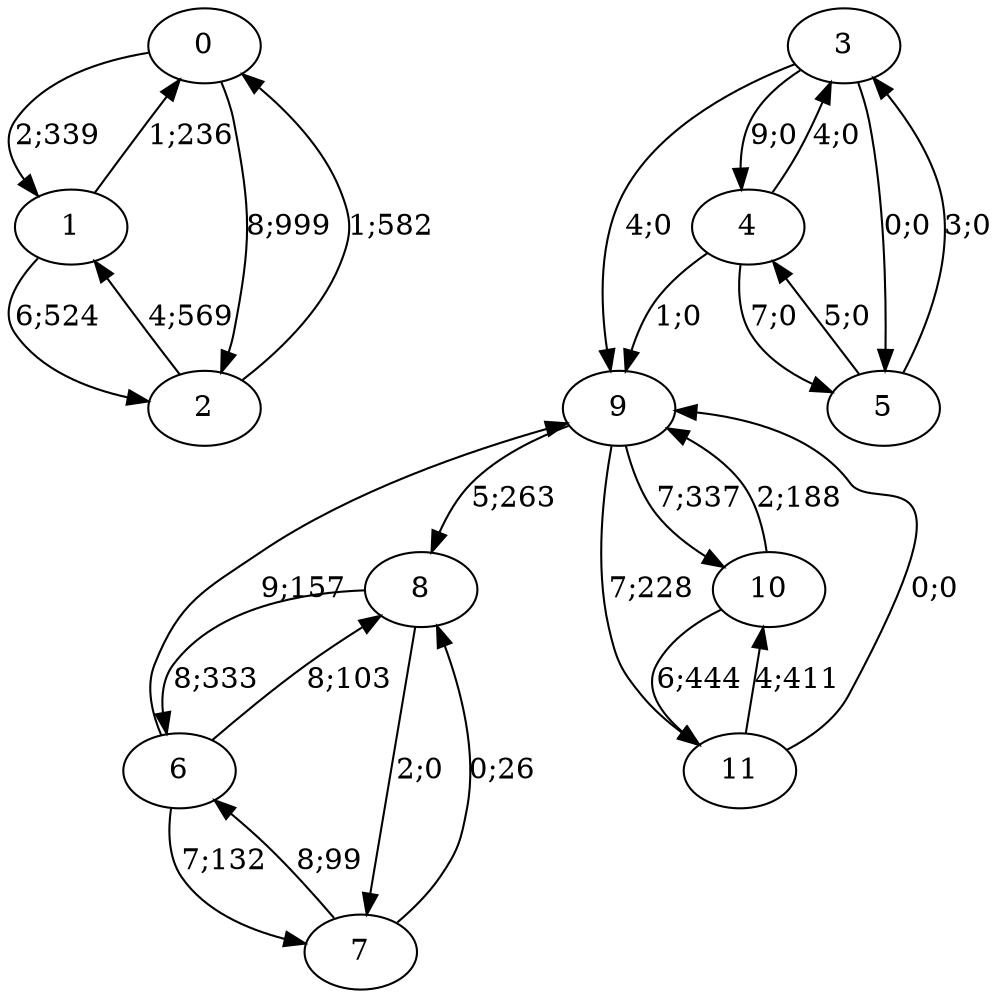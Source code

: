 digraph graph8293 {


0 -> 1 [color=black,label="2;339"]
0 -> 2 [color=black,label="8;999"]


1 -> 0 [color=black,label="1;236"]
1 -> 2 [color=black,label="6;524"]


2 -> 0 [color=black,label="1;582"]
2 -> 1 [color=black,label="4;569"]


























3 -> 9 [color=black,label="4;0"]
3 -> 4 [color=black,label="9;0"]
3 -> 5 [color=black,label="0;0"]


4 -> 9 [color=black,label="1;0"]
4 -> 3 [color=black,label="4;0"]
4 -> 5 [color=black,label="7;0"]


5 -> 3 [color=black,label="3;0"]
5 -> 4 [color=black,label="5;0"]


























6 -> 9 [color=black,label="9;157"]
6 -> 7 [color=black,label="7;132"]
6 -> 8 [color=black,label="8;103"]


7 -> 6 [color=black,label="8;99"]
7 -> 8 [color=black,label="0;26"]


8 -> 6 [color=black,label="8;333"]
8 -> 7 [color=black,label="2;0"]


























9 -> 8 [color=black,label="5;263"]
9 -> 10 [color=black,label="7;337"]
9 -> 11 [color=black,label="7;228"]


10 -> 9 [color=black,label="2;188"]
10 -> 11 [color=black,label="6;444"]


11 -> 9 [color=black,label="0;0"]
11 -> 10 [color=black,label="4;411"]

}